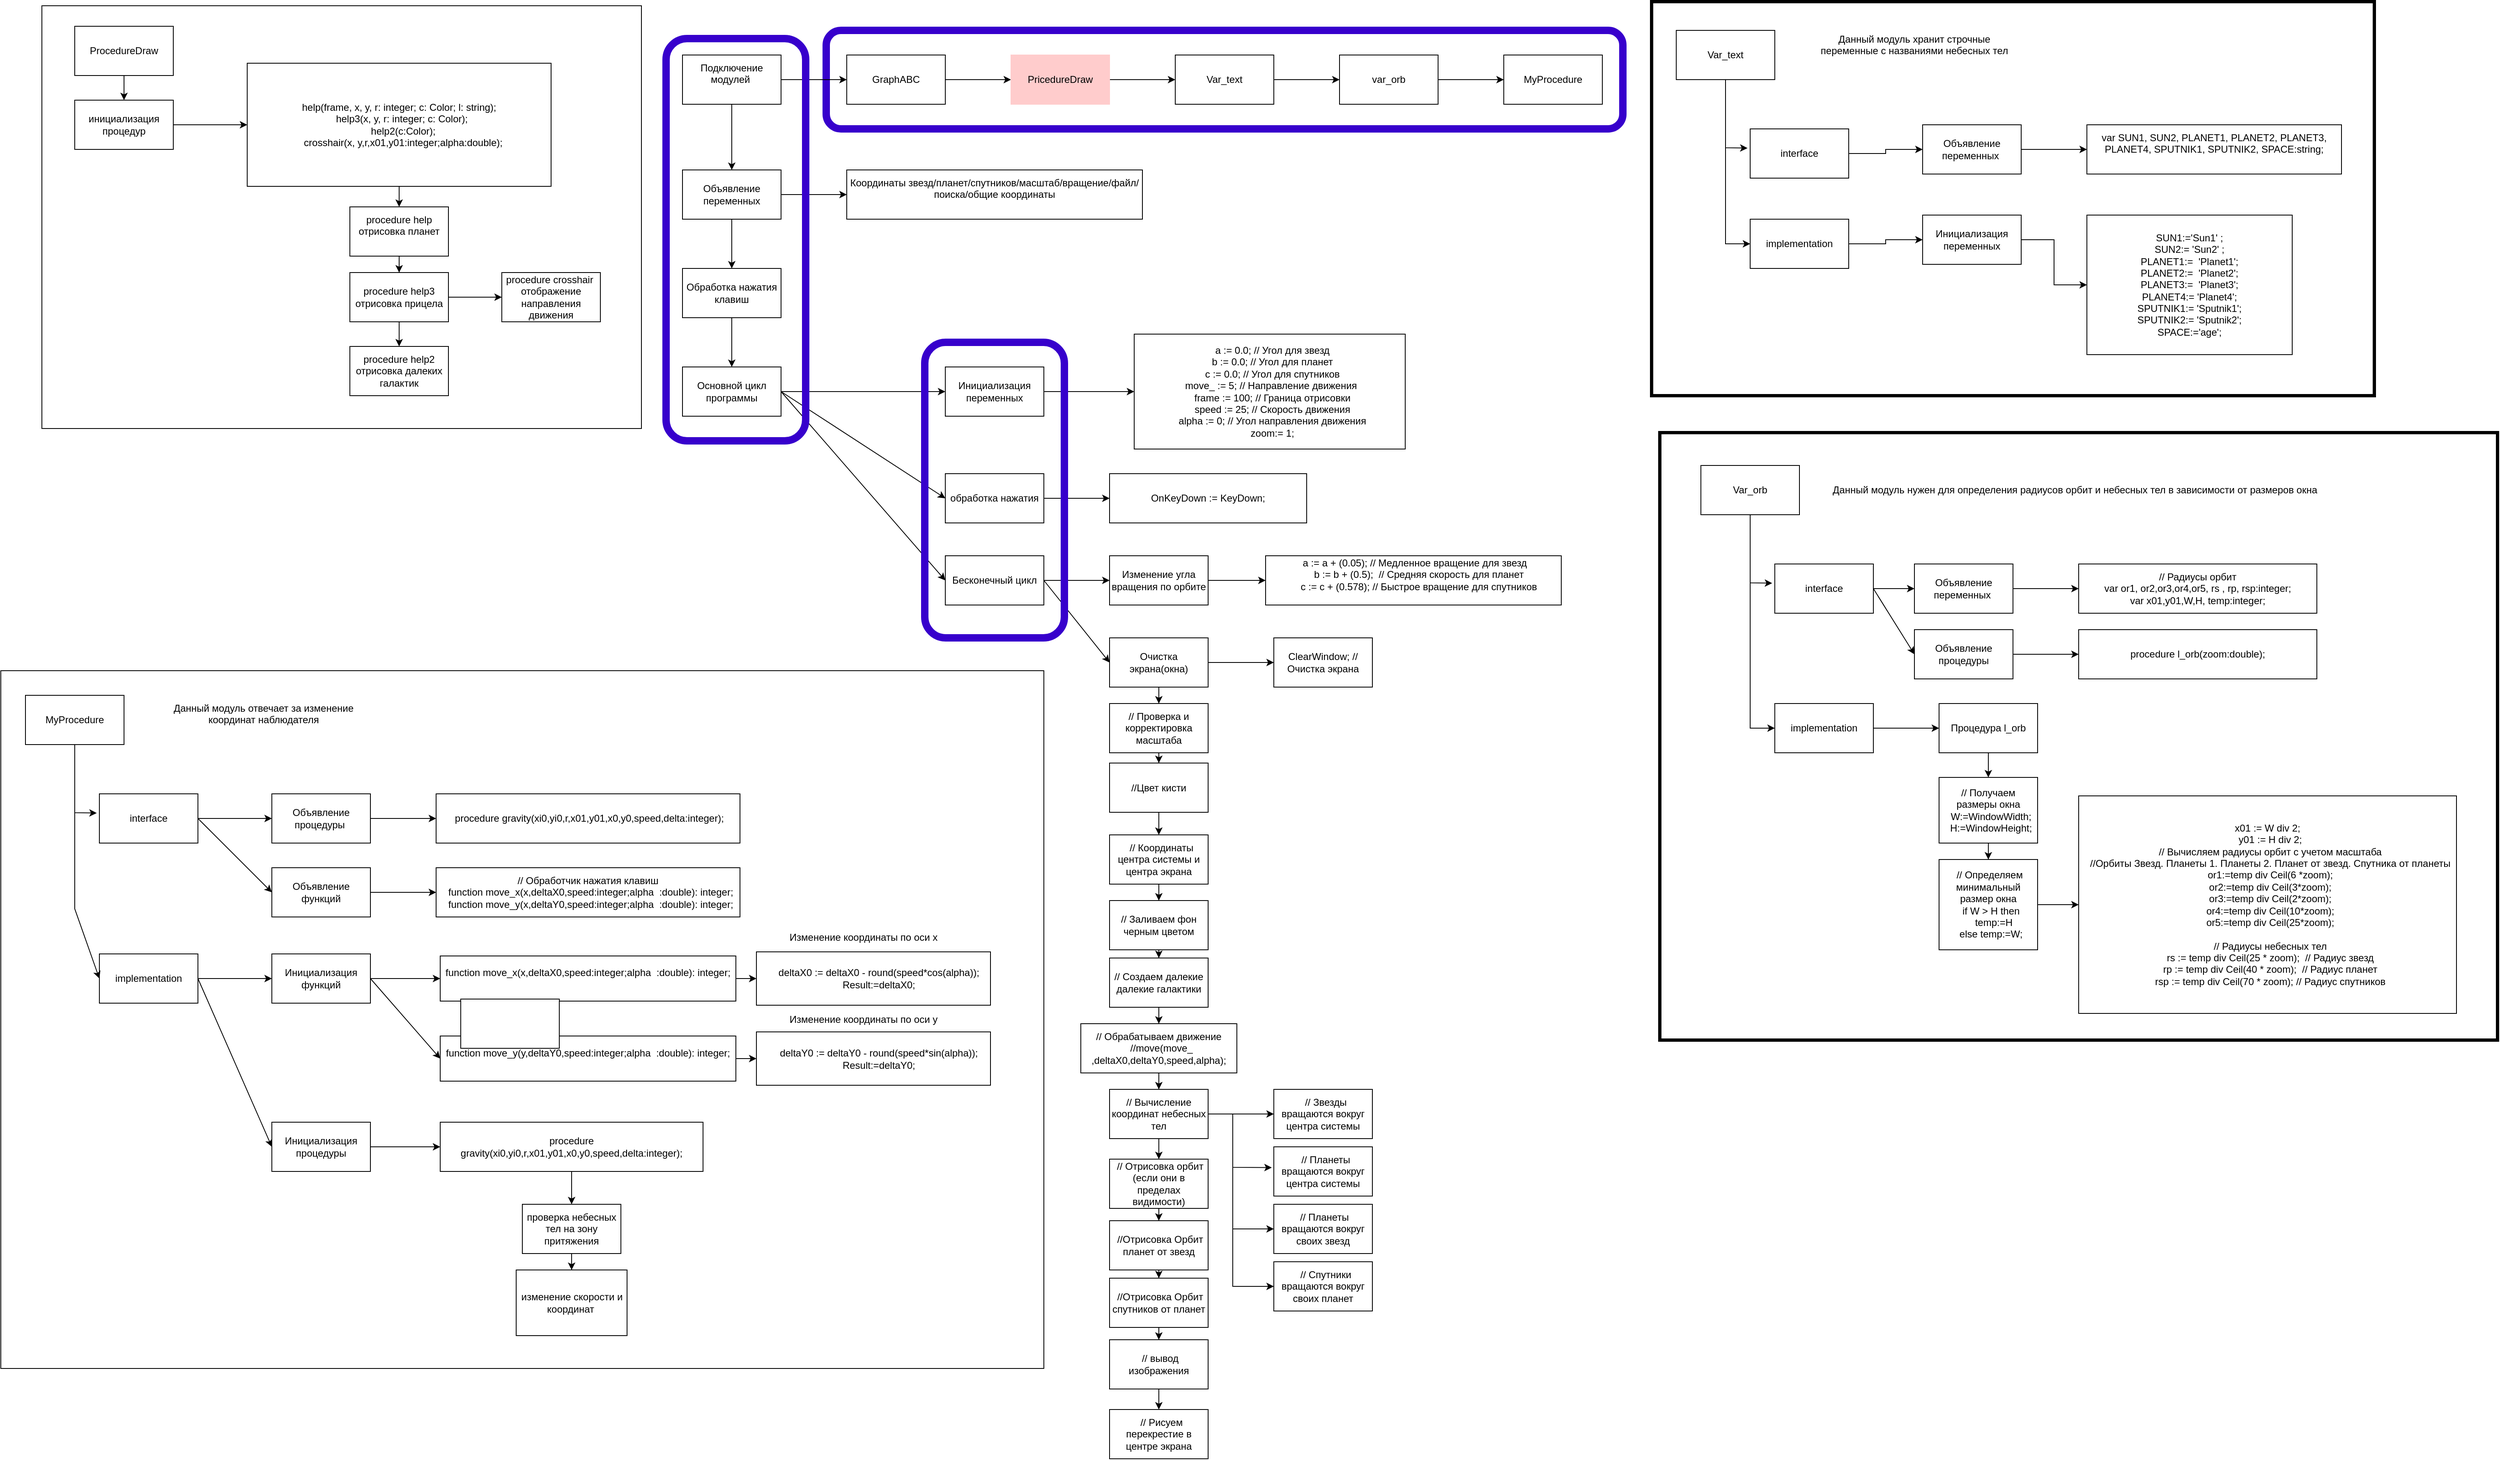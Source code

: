 <mxfile version="27.0.1">
  <diagram name="Страница — 1" id="oMc-xRS5b2fw-oqFDMPI">
    <mxGraphModel dx="2253" dy="785" grid="1" gridSize="10" guides="1" tooltips="1" connect="1" arrows="1" fold="1" page="1" pageScale="1" pageWidth="827" pageHeight="1169" math="0" shadow="0">
      <root>
        <mxCell id="0" />
        <mxCell id="1" parent="0" />
        <mxCell id="O7aeJyrbPWQZ_f8Rw9w9-131" value="" style="rounded=0;whiteSpace=wrap;html=1;strokeColor=light-dark(#000000,#EEFF01);" vertex="1" parent="1">
          <mxGeometry x="-690" y="120" width="730" height="515" as="geometry" />
        </mxCell>
        <mxCell id="O7aeJyrbPWQZ_f8Rw9w9-117" value="" style="rounded=0;whiteSpace=wrap;html=1;strokeColor=light-dark(#000000,#FF00FF);" vertex="1" parent="1">
          <mxGeometry x="-740" y="930" width="1270" height="850" as="geometry" />
        </mxCell>
        <mxCell id="O7aeJyrbPWQZ_f8Rw9w9-79" value="" style="rounded=0;whiteSpace=wrap;html=1;strokeColor=light-dark(#000000,#0000FF);strokeWidth=4;" vertex="1" parent="1">
          <mxGeometry x="1280" y="640" width="1020" height="740" as="geometry" />
        </mxCell>
        <mxCell id="O7aeJyrbPWQZ_f8Rw9w9-56" value="" style="rounded=0;whiteSpace=wrap;html=1;strokeColor=light-dark(#000000,#FF0101);strokeWidth=4;" vertex="1" parent="1">
          <mxGeometry x="1270" y="115" width="880" height="480" as="geometry" />
        </mxCell>
        <mxCell id="O7aeJyrbPWQZ_f8Rw9w9-21" value="" style="rounded=1;whiteSpace=wrap;html=1;fillColor=none;fontColor=#ffffff;strokeColor=light-dark(#3700CC,#037E1A);strokeWidth=9;" vertex="1" parent="1">
          <mxGeometry x="265" y="150" width="970" height="120" as="geometry" />
        </mxCell>
        <mxCell id="O7aeJyrbPWQZ_f8Rw9w9-3" value="" style="edgeStyle=orthogonalEdgeStyle;rounded=0;orthogonalLoop=1;jettySize=auto;html=1;" edge="1" parent="1" source="O7aeJyrbPWQZ_f8Rw9w9-1" target="O7aeJyrbPWQZ_f8Rw9w9-2">
          <mxGeometry relative="1" as="geometry" />
        </mxCell>
        <mxCell id="O7aeJyrbPWQZ_f8Rw9w9-13" value="" style="edgeStyle=orthogonalEdgeStyle;rounded=0;orthogonalLoop=1;jettySize=auto;html=1;" edge="1" parent="1" source="O7aeJyrbPWQZ_f8Rw9w9-1" target="O7aeJyrbPWQZ_f8Rw9w9-12">
          <mxGeometry relative="1" as="geometry" />
        </mxCell>
        <mxCell id="O7aeJyrbPWQZ_f8Rw9w9-1" value="Подключение модулей&amp;nbsp;&lt;div&gt;&lt;br&gt;&lt;/div&gt;" style="whiteSpace=wrap;html=1;" vertex="1" parent="1">
          <mxGeometry x="90" y="180" width="120" height="60" as="geometry" />
        </mxCell>
        <mxCell id="O7aeJyrbPWQZ_f8Rw9w9-5" value="" style="edgeStyle=orthogonalEdgeStyle;rounded=0;orthogonalLoop=1;jettySize=auto;html=1;" edge="1" parent="1" source="O7aeJyrbPWQZ_f8Rw9w9-2" target="O7aeJyrbPWQZ_f8Rw9w9-4">
          <mxGeometry relative="1" as="geometry" />
        </mxCell>
        <mxCell id="O7aeJyrbPWQZ_f8Rw9w9-2" value="&lt;div&gt;GraphABC&lt;/div&gt;" style="whiteSpace=wrap;html=1;" vertex="1" parent="1">
          <mxGeometry x="290" y="180" width="120" height="60" as="geometry" />
        </mxCell>
        <mxCell id="O7aeJyrbPWQZ_f8Rw9w9-7" value="" style="edgeStyle=orthogonalEdgeStyle;rounded=0;orthogonalLoop=1;jettySize=auto;html=1;" edge="1" parent="1" source="O7aeJyrbPWQZ_f8Rw9w9-4" target="O7aeJyrbPWQZ_f8Rw9w9-6">
          <mxGeometry relative="1" as="geometry" />
        </mxCell>
        <mxCell id="O7aeJyrbPWQZ_f8Rw9w9-4" value="PricedureDraw" style="whiteSpace=wrap;html=1;fillColor=light-dark(#FFCCCC,transparent);strokeColor=light-dark(#FFCCCC,#FFFF00);fillStyle=solid;" vertex="1" parent="1">
          <mxGeometry x="490" y="180" width="120" height="60" as="geometry" />
        </mxCell>
        <mxCell id="O7aeJyrbPWQZ_f8Rw9w9-9" value="" style="edgeStyle=orthogonalEdgeStyle;rounded=0;orthogonalLoop=1;jettySize=auto;html=1;" edge="1" parent="1" source="O7aeJyrbPWQZ_f8Rw9w9-6" target="O7aeJyrbPWQZ_f8Rw9w9-8">
          <mxGeometry relative="1" as="geometry" />
        </mxCell>
        <mxCell id="O7aeJyrbPWQZ_f8Rw9w9-6" value="Var_text" style="whiteSpace=wrap;html=1;strokeColor=light-dark(#000000,#FF0E0E);" vertex="1" parent="1">
          <mxGeometry x="690" y="180" width="120" height="60" as="geometry" />
        </mxCell>
        <mxCell id="O7aeJyrbPWQZ_f8Rw9w9-11" value="" style="edgeStyle=orthogonalEdgeStyle;rounded=0;orthogonalLoop=1;jettySize=auto;html=1;" edge="1" parent="1" source="O7aeJyrbPWQZ_f8Rw9w9-8" target="O7aeJyrbPWQZ_f8Rw9w9-10">
          <mxGeometry relative="1" as="geometry" />
        </mxCell>
        <mxCell id="O7aeJyrbPWQZ_f8Rw9w9-8" value="var_orb" style="whiteSpace=wrap;html=1;strokeColor=light-dark(#000000,#0000CC);" vertex="1" parent="1">
          <mxGeometry x="890" y="180" width="120" height="60" as="geometry" />
        </mxCell>
        <mxCell id="O7aeJyrbPWQZ_f8Rw9w9-10" value="MyProcedure" style="whiteSpace=wrap;html=1;strokeColor=light-dark(#000000,#FF00FF);" vertex="1" parent="1">
          <mxGeometry x="1090" y="180" width="120" height="60" as="geometry" />
        </mxCell>
        <mxCell id="O7aeJyrbPWQZ_f8Rw9w9-15" value="" style="edgeStyle=orthogonalEdgeStyle;rounded=0;orthogonalLoop=1;jettySize=auto;html=1;" edge="1" parent="1" source="O7aeJyrbPWQZ_f8Rw9w9-12" target="O7aeJyrbPWQZ_f8Rw9w9-14">
          <mxGeometry relative="1" as="geometry" />
        </mxCell>
        <mxCell id="O7aeJyrbPWQZ_f8Rw9w9-18" value="" style="edgeStyle=orthogonalEdgeStyle;rounded=0;orthogonalLoop=1;jettySize=auto;html=1;" edge="1" parent="1" source="O7aeJyrbPWQZ_f8Rw9w9-12" target="O7aeJyrbPWQZ_f8Rw9w9-17">
          <mxGeometry relative="1" as="geometry" />
        </mxCell>
        <mxCell id="O7aeJyrbPWQZ_f8Rw9w9-12" value="Объявление переменных" style="whiteSpace=wrap;html=1;" vertex="1" parent="1">
          <mxGeometry x="90" y="320" width="120" height="60" as="geometry" />
        </mxCell>
        <mxCell id="O7aeJyrbPWQZ_f8Rw9w9-14" value="Координаты звезд/планет/спутников/масштаб/вращение/файл/поиска/общие координаты&lt;div&gt;&lt;br&gt;&lt;/div&gt;" style="whiteSpace=wrap;html=1;" vertex="1" parent="1">
          <mxGeometry x="290" y="320" width="360" height="60" as="geometry" />
        </mxCell>
        <mxCell id="O7aeJyrbPWQZ_f8Rw9w9-20" value="" style="edgeStyle=orthogonalEdgeStyle;rounded=0;orthogonalLoop=1;jettySize=auto;html=1;" edge="1" parent="1" source="O7aeJyrbPWQZ_f8Rw9w9-17" target="O7aeJyrbPWQZ_f8Rw9w9-19">
          <mxGeometry relative="1" as="geometry" />
        </mxCell>
        <mxCell id="O7aeJyrbPWQZ_f8Rw9w9-17" value="Обработка нажатия клавиш" style="whiteSpace=wrap;html=1;" vertex="1" parent="1">
          <mxGeometry x="90" y="440" width="120" height="60" as="geometry" />
        </mxCell>
        <mxCell id="O7aeJyrbPWQZ_f8Rw9w9-23" value="" style="edgeStyle=orthogonalEdgeStyle;rounded=0;orthogonalLoop=1;jettySize=auto;html=1;" edge="1" parent="1" source="O7aeJyrbPWQZ_f8Rw9w9-19" target="O7aeJyrbPWQZ_f8Rw9w9-22">
          <mxGeometry relative="1" as="geometry" />
        </mxCell>
        <mxCell id="O7aeJyrbPWQZ_f8Rw9w9-19" value="Основной цикл программы" style="whiteSpace=wrap;html=1;" vertex="1" parent="1">
          <mxGeometry x="90" y="560" width="120" height="60" as="geometry" />
        </mxCell>
        <mxCell id="O7aeJyrbPWQZ_f8Rw9w9-25" value="" style="edgeStyle=orthogonalEdgeStyle;rounded=0;orthogonalLoop=1;jettySize=auto;html=1;" edge="1" parent="1" source="O7aeJyrbPWQZ_f8Rw9w9-22" target="O7aeJyrbPWQZ_f8Rw9w9-24">
          <mxGeometry relative="1" as="geometry" />
        </mxCell>
        <mxCell id="O7aeJyrbPWQZ_f8Rw9w9-22" value="Инициализация переменных" style="whiteSpace=wrap;html=1;" vertex="1" parent="1">
          <mxGeometry x="410" y="560" width="120" height="60" as="geometry" />
        </mxCell>
        <mxCell id="O7aeJyrbPWQZ_f8Rw9w9-24" value="&lt;div&gt;&amp;nbsp; a := 0.0; // Угол для звезд&lt;/div&gt;&lt;div&gt;&amp;nbsp; b := 0.0; // Угол для планет&lt;/div&gt;&lt;div&gt;&amp;nbsp; c := 0.0; // Угол для спутников&lt;/div&gt;&lt;div&gt;&amp;nbsp; move_ := 5; // Направление движения&amp;nbsp;&lt;/div&gt;&lt;div&gt;&amp;nbsp; frame := 100; // Граница отрисовки&lt;/div&gt;&lt;div&gt;&amp;nbsp; speed := 25; // Скорость движения&lt;/div&gt;&lt;div&gt;&amp;nbsp; alpha := 0; // Угол направления движения&lt;/div&gt;&lt;div&gt;&amp;nbsp; zoom:= 1;&lt;/div&gt;" style="whiteSpace=wrap;html=1;" vertex="1" parent="1">
          <mxGeometry x="640" y="520" width="330" height="140" as="geometry" />
        </mxCell>
        <mxCell id="O7aeJyrbPWQZ_f8Rw9w9-29" value="" style="edgeStyle=orthogonalEdgeStyle;rounded=0;orthogonalLoop=1;jettySize=auto;html=1;" edge="1" parent="1" source="O7aeJyrbPWQZ_f8Rw9w9-26" target="O7aeJyrbPWQZ_f8Rw9w9-28">
          <mxGeometry relative="1" as="geometry" />
        </mxCell>
        <mxCell id="O7aeJyrbPWQZ_f8Rw9w9-26" value="обработка нажатия" style="whiteSpace=wrap;html=1;" vertex="1" parent="1">
          <mxGeometry x="410" y="690" width="120" height="60" as="geometry" />
        </mxCell>
        <mxCell id="O7aeJyrbPWQZ_f8Rw9w9-27" value="" style="endArrow=classic;html=1;rounded=0;exitX=1;exitY=0.5;exitDx=0;exitDy=0;entryX=0;entryY=0.5;entryDx=0;entryDy=0;" edge="1" parent="1" source="O7aeJyrbPWQZ_f8Rw9w9-19" target="O7aeJyrbPWQZ_f8Rw9w9-26">
          <mxGeometry width="50" height="50" relative="1" as="geometry">
            <mxPoint x="750" y="640" as="sourcePoint" />
            <mxPoint x="800" y="590" as="targetPoint" />
          </mxGeometry>
        </mxCell>
        <mxCell id="O7aeJyrbPWQZ_f8Rw9w9-28" value="OnKeyDown := KeyDown;" style="whiteSpace=wrap;html=1;" vertex="1" parent="1">
          <mxGeometry x="610" y="690" width="240" height="60" as="geometry" />
        </mxCell>
        <mxCell id="O7aeJyrbPWQZ_f8Rw9w9-33" value="" style="edgeStyle=orthogonalEdgeStyle;rounded=0;orthogonalLoop=1;jettySize=auto;html=1;" edge="1" parent="1" source="O7aeJyrbPWQZ_f8Rw9w9-30" target="O7aeJyrbPWQZ_f8Rw9w9-32">
          <mxGeometry relative="1" as="geometry" />
        </mxCell>
        <mxCell id="O7aeJyrbPWQZ_f8Rw9w9-30" value="Бесконечный цикл" style="whiteSpace=wrap;html=1;" vertex="1" parent="1">
          <mxGeometry x="410" y="790" width="120" height="60" as="geometry" />
        </mxCell>
        <mxCell id="O7aeJyrbPWQZ_f8Rw9w9-31" value="" style="endArrow=classic;html=1;rounded=0;exitX=1;exitY=0.5;exitDx=0;exitDy=0;entryX=0;entryY=0.5;entryDx=0;entryDy=0;" edge="1" parent="1" source="O7aeJyrbPWQZ_f8Rw9w9-19" target="O7aeJyrbPWQZ_f8Rw9w9-30">
          <mxGeometry width="50" height="50" relative="1" as="geometry">
            <mxPoint x="680" y="640" as="sourcePoint" />
            <mxPoint x="730" y="590" as="targetPoint" />
          </mxGeometry>
        </mxCell>
        <mxCell id="O7aeJyrbPWQZ_f8Rw9w9-36" value="" style="edgeStyle=orthogonalEdgeStyle;rounded=0;orthogonalLoop=1;jettySize=auto;html=1;" edge="1" parent="1" source="O7aeJyrbPWQZ_f8Rw9w9-32" target="O7aeJyrbPWQZ_f8Rw9w9-35">
          <mxGeometry relative="1" as="geometry" />
        </mxCell>
        <mxCell id="O7aeJyrbPWQZ_f8Rw9w9-32" value="Изменение угла вращения по орбите" style="whiteSpace=wrap;html=1;" vertex="1" parent="1">
          <mxGeometry x="610" y="790" width="120" height="60" as="geometry" />
        </mxCell>
        <mxCell id="O7aeJyrbPWQZ_f8Rw9w9-35" value="&lt;div&gt;&amp;nbsp;a := a + (0.05); // Медленное вращение для звезд&lt;/div&gt;&lt;div&gt;&amp;nbsp; &amp;nbsp; b := b + (0.5);&amp;nbsp; // Средняя скорость для планет&lt;/div&gt;&lt;div&gt;&amp;nbsp; &amp;nbsp; c := c + (0.578); // Быстрое вращение для спутников&lt;/div&gt;&lt;div&gt;&lt;br&gt;&lt;/div&gt;" style="whiteSpace=wrap;html=1;" vertex="1" parent="1">
          <mxGeometry x="800" y="790" width="360" height="60" as="geometry" />
        </mxCell>
        <mxCell id="O7aeJyrbPWQZ_f8Rw9w9-37" value="" style="rounded=1;whiteSpace=wrap;html=1;fillColor=none;fontColor=#ffffff;strokeColor=light-dark(#3700CC,#037E1A);strokeWidth=9;" vertex="1" parent="1">
          <mxGeometry x="70" y="160" width="170" height="490" as="geometry" />
        </mxCell>
        <mxCell id="O7aeJyrbPWQZ_f8Rw9w9-42" value="" style="edgeStyle=orthogonalEdgeStyle;rounded=0;orthogonalLoop=1;jettySize=auto;html=1;" edge="1" parent="1" source="O7aeJyrbPWQZ_f8Rw9w9-38" target="O7aeJyrbPWQZ_f8Rw9w9-41">
          <mxGeometry relative="1" as="geometry" />
        </mxCell>
        <mxCell id="O7aeJyrbPWQZ_f8Rw9w9-153" value="" style="edgeStyle=orthogonalEdgeStyle;rounded=0;orthogonalLoop=1;jettySize=auto;html=1;" edge="1" parent="1" source="O7aeJyrbPWQZ_f8Rw9w9-38" target="O7aeJyrbPWQZ_f8Rw9w9-132">
          <mxGeometry relative="1" as="geometry" />
        </mxCell>
        <mxCell id="O7aeJyrbPWQZ_f8Rw9w9-38" value="Очистка экрана(окна)" style="whiteSpace=wrap;html=1;" vertex="1" parent="1">
          <mxGeometry x="610" y="890" width="120" height="60" as="geometry" />
        </mxCell>
        <mxCell id="O7aeJyrbPWQZ_f8Rw9w9-39" value="" style="endArrow=classic;html=1;rounded=0;exitX=1;exitY=0.5;exitDx=0;exitDy=0;entryX=0;entryY=0.5;entryDx=0;entryDy=0;" edge="1" parent="1" source="O7aeJyrbPWQZ_f8Rw9w9-30" target="O7aeJyrbPWQZ_f8Rw9w9-38">
          <mxGeometry width="50" height="50" relative="1" as="geometry">
            <mxPoint x="910" y="950" as="sourcePoint" />
            <mxPoint x="960" y="900" as="targetPoint" />
          </mxGeometry>
        </mxCell>
        <mxCell id="O7aeJyrbPWQZ_f8Rw9w9-40" value="" style="rounded=1;whiteSpace=wrap;html=1;fillColor=none;fontColor=#ffffff;strokeColor=light-dark(#3700CC,#037E1A);strokeWidth=9;" vertex="1" parent="1">
          <mxGeometry x="385" y="530" width="170" height="360" as="geometry" />
        </mxCell>
        <mxCell id="O7aeJyrbPWQZ_f8Rw9w9-41" value="ClearWindow; // Очистка экрана" style="whiteSpace=wrap;html=1;" vertex="1" parent="1">
          <mxGeometry x="810" y="890" width="120" height="60" as="geometry" />
        </mxCell>
        <mxCell id="O7aeJyrbPWQZ_f8Rw9w9-43" value="Var_text" style="whiteSpace=wrap;html=1;" vertex="1" parent="1">
          <mxGeometry x="1300" y="150" width="120" height="60" as="geometry" />
        </mxCell>
        <mxCell id="O7aeJyrbPWQZ_f8Rw9w9-49" value="" style="edgeStyle=orthogonalEdgeStyle;rounded=0;orthogonalLoop=1;jettySize=auto;html=1;" edge="1" parent="1" source="O7aeJyrbPWQZ_f8Rw9w9-44" target="O7aeJyrbPWQZ_f8Rw9w9-48">
          <mxGeometry relative="1" as="geometry" />
        </mxCell>
        <mxCell id="O7aeJyrbPWQZ_f8Rw9w9-44" value="interface" style="whiteSpace=wrap;html=1;" vertex="1" parent="1">
          <mxGeometry x="1390" y="270" width="120" height="60" as="geometry" />
        </mxCell>
        <mxCell id="O7aeJyrbPWQZ_f8Rw9w9-53" value="" style="edgeStyle=orthogonalEdgeStyle;rounded=0;orthogonalLoop=1;jettySize=auto;html=1;" edge="1" parent="1" source="O7aeJyrbPWQZ_f8Rw9w9-45" target="O7aeJyrbPWQZ_f8Rw9w9-52">
          <mxGeometry relative="1" as="geometry" />
        </mxCell>
        <mxCell id="O7aeJyrbPWQZ_f8Rw9w9-45" value="implementation" style="whiteSpace=wrap;html=1;" vertex="1" parent="1">
          <mxGeometry x="1390" y="380" width="120" height="60" as="geometry" />
        </mxCell>
        <mxCell id="O7aeJyrbPWQZ_f8Rw9w9-46" value="" style="endArrow=classic;html=1;rounded=0;exitX=0.5;exitY=1;exitDx=0;exitDy=0;entryX=-0.027;entryY=0.39;entryDx=0;entryDy=0;entryPerimeter=0;" edge="1" parent="1" source="O7aeJyrbPWQZ_f8Rw9w9-43" target="O7aeJyrbPWQZ_f8Rw9w9-44">
          <mxGeometry width="50" height="50" relative="1" as="geometry">
            <mxPoint x="1510" y="290" as="sourcePoint" />
            <mxPoint x="1560" y="240" as="targetPoint" />
            <Array as="points">
              <mxPoint x="1360" y="293" />
            </Array>
          </mxGeometry>
        </mxCell>
        <mxCell id="O7aeJyrbPWQZ_f8Rw9w9-47" value="" style="endArrow=classic;html=1;rounded=0;exitX=0.5;exitY=1;exitDx=0;exitDy=0;entryX=0;entryY=0.5;entryDx=0;entryDy=0;" edge="1" parent="1" source="O7aeJyrbPWQZ_f8Rw9w9-43" target="O7aeJyrbPWQZ_f8Rw9w9-45">
          <mxGeometry width="50" height="50" relative="1" as="geometry">
            <mxPoint x="1370" y="220" as="sourcePoint" />
            <mxPoint x="1397" y="303" as="targetPoint" />
            <Array as="points">
              <mxPoint x="1360" y="410" />
            </Array>
          </mxGeometry>
        </mxCell>
        <mxCell id="O7aeJyrbPWQZ_f8Rw9w9-51" value="" style="edgeStyle=orthogonalEdgeStyle;rounded=0;orthogonalLoop=1;jettySize=auto;html=1;" edge="1" parent="1" source="O7aeJyrbPWQZ_f8Rw9w9-48" target="O7aeJyrbPWQZ_f8Rw9w9-50">
          <mxGeometry relative="1" as="geometry" />
        </mxCell>
        <mxCell id="O7aeJyrbPWQZ_f8Rw9w9-48" value="Объявление переменных&amp;nbsp;" style="whiteSpace=wrap;html=1;" vertex="1" parent="1">
          <mxGeometry x="1600" y="265" width="120" height="60" as="geometry" />
        </mxCell>
        <mxCell id="O7aeJyrbPWQZ_f8Rw9w9-50" value="&lt;div&gt;var SUN1, SUN2, PLANET1, PLANET2, PLANET3, PLANET4, SPUTNIK1, SPUTNIK2, SPACE:string;&lt;/div&gt;&lt;div&gt;&lt;br&gt;&lt;/div&gt;" style="whiteSpace=wrap;html=1;" vertex="1" parent="1">
          <mxGeometry x="1800" y="265" width="310" height="60" as="geometry" />
        </mxCell>
        <mxCell id="O7aeJyrbPWQZ_f8Rw9w9-55" value="" style="edgeStyle=orthogonalEdgeStyle;rounded=0;orthogonalLoop=1;jettySize=auto;html=1;" edge="1" parent="1" source="O7aeJyrbPWQZ_f8Rw9w9-52" target="O7aeJyrbPWQZ_f8Rw9w9-54">
          <mxGeometry relative="1" as="geometry" />
        </mxCell>
        <mxCell id="O7aeJyrbPWQZ_f8Rw9w9-52" value="Инициализация переменных" style="whiteSpace=wrap;html=1;" vertex="1" parent="1">
          <mxGeometry x="1600" y="375" width="120" height="60" as="geometry" />
        </mxCell>
        <mxCell id="O7aeJyrbPWQZ_f8Rw9w9-54" value="&lt;div&gt;SUN1:=&#39;Sun1&#39; ;&lt;/div&gt;&lt;div&gt;SUN2:= &#39;Sun2&#39; ;&lt;/div&gt;&lt;div&gt;PLANET1:=&amp;nbsp; &#39;Planet1&#39;;&lt;/div&gt;&lt;div&gt;PLANET2:=&amp;nbsp; &#39;Planet2&#39;;&lt;/div&gt;&lt;div&gt;PLANET3:=&amp;nbsp; &#39;Planet3&#39;;&lt;/div&gt;&lt;div&gt;PLANET4:= &#39;Planet4&#39;;&lt;/div&gt;&lt;div&gt;SPUTNIK1:= &#39;Sputnik1&#39;;&lt;/div&gt;&lt;div&gt;SPUTNIK2:= &#39;Sputnik2&#39;;&lt;/div&gt;&lt;div&gt;SPACE:=&#39;age&#39;;&lt;/div&gt;" style="whiteSpace=wrap;html=1;" vertex="1" parent="1">
          <mxGeometry x="1800" y="375" width="250" height="170" as="geometry" />
        </mxCell>
        <mxCell id="O7aeJyrbPWQZ_f8Rw9w9-57" value="Данный модуль хранит строчные переменные с названиями небесных тел&lt;div&gt;&lt;br&gt;&lt;/div&gt;" style="text;html=1;align=center;verticalAlign=middle;whiteSpace=wrap;rounded=0;" vertex="1" parent="1">
          <mxGeometry x="1460" y="160" width="260" height="30" as="geometry" />
        </mxCell>
        <mxCell id="O7aeJyrbPWQZ_f8Rw9w9-58" value="Var_orb" style="whiteSpace=wrap;html=1;" vertex="1" parent="1">
          <mxGeometry x="1330" y="680" width="120" height="60" as="geometry" />
        </mxCell>
        <mxCell id="O7aeJyrbPWQZ_f8Rw9w9-64" value="" style="edgeStyle=orthogonalEdgeStyle;rounded=0;orthogonalLoop=1;jettySize=auto;html=1;" edge="1" parent="1" source="O7aeJyrbPWQZ_f8Rw9w9-59" target="O7aeJyrbPWQZ_f8Rw9w9-63">
          <mxGeometry relative="1" as="geometry" />
        </mxCell>
        <mxCell id="O7aeJyrbPWQZ_f8Rw9w9-59" value="interface" style="whiteSpace=wrap;html=1;" vertex="1" parent="1">
          <mxGeometry x="1420" y="800" width="120" height="60" as="geometry" />
        </mxCell>
        <mxCell id="O7aeJyrbPWQZ_f8Rw9w9-72" value="" style="edgeStyle=orthogonalEdgeStyle;rounded=0;orthogonalLoop=1;jettySize=auto;html=1;" edge="1" parent="1" source="O7aeJyrbPWQZ_f8Rw9w9-60" target="O7aeJyrbPWQZ_f8Rw9w9-71">
          <mxGeometry relative="1" as="geometry" />
        </mxCell>
        <mxCell id="O7aeJyrbPWQZ_f8Rw9w9-60" value="implementation" style="whiteSpace=wrap;html=1;" vertex="1" parent="1">
          <mxGeometry x="1420" y="970" width="120" height="60" as="geometry" />
        </mxCell>
        <mxCell id="O7aeJyrbPWQZ_f8Rw9w9-61" value="" style="endArrow=classic;html=1;rounded=0;exitX=0.5;exitY=1;exitDx=0;exitDy=0;entryX=-0.027;entryY=0.39;entryDx=0;entryDy=0;entryPerimeter=0;" edge="1" parent="1" source="O7aeJyrbPWQZ_f8Rw9w9-58" target="O7aeJyrbPWQZ_f8Rw9w9-59">
          <mxGeometry width="50" height="50" relative="1" as="geometry">
            <mxPoint x="1540" y="820" as="sourcePoint" />
            <mxPoint x="1590" y="770" as="targetPoint" />
            <Array as="points">
              <mxPoint x="1390" y="823" />
            </Array>
          </mxGeometry>
        </mxCell>
        <mxCell id="O7aeJyrbPWQZ_f8Rw9w9-62" value="" style="endArrow=classic;html=1;rounded=0;exitX=0.5;exitY=1;exitDx=0;exitDy=0;entryX=0;entryY=0.5;entryDx=0;entryDy=0;" edge="1" parent="1" source="O7aeJyrbPWQZ_f8Rw9w9-58" target="O7aeJyrbPWQZ_f8Rw9w9-60">
          <mxGeometry width="50" height="50" relative="1" as="geometry">
            <mxPoint x="1400" y="750" as="sourcePoint" />
            <mxPoint x="1427" y="833" as="targetPoint" />
            <Array as="points">
              <mxPoint x="1390" y="1000" />
            </Array>
          </mxGeometry>
        </mxCell>
        <mxCell id="O7aeJyrbPWQZ_f8Rw9w9-66" value="" style="edgeStyle=orthogonalEdgeStyle;rounded=0;orthogonalLoop=1;jettySize=auto;html=1;" edge="1" parent="1" source="O7aeJyrbPWQZ_f8Rw9w9-63" target="O7aeJyrbPWQZ_f8Rw9w9-65">
          <mxGeometry relative="1" as="geometry" />
        </mxCell>
        <mxCell id="O7aeJyrbPWQZ_f8Rw9w9-63" value="Объявление переменных&amp;nbsp;" style="whiteSpace=wrap;html=1;" vertex="1" parent="1">
          <mxGeometry x="1590" y="800" width="120" height="60" as="geometry" />
        </mxCell>
        <mxCell id="O7aeJyrbPWQZ_f8Rw9w9-65" value="// Радиусы орбит&#xa;var or1, or2,or3,or4,or5, rs , rp, rsp:integer;&#xa;var x01,y01,W,H, temp:integer;" style="whiteSpace=wrap;html=1;" vertex="1" parent="1">
          <mxGeometry x="1790" y="800" width="290" height="60" as="geometry" />
        </mxCell>
        <mxCell id="O7aeJyrbPWQZ_f8Rw9w9-69" value="" style="edgeStyle=orthogonalEdgeStyle;rounded=0;orthogonalLoop=1;jettySize=auto;html=1;" edge="1" parent="1" source="O7aeJyrbPWQZ_f8Rw9w9-67" target="O7aeJyrbPWQZ_f8Rw9w9-68">
          <mxGeometry relative="1" as="geometry" />
        </mxCell>
        <mxCell id="O7aeJyrbPWQZ_f8Rw9w9-67" value="Объявление процедуры" style="whiteSpace=wrap;html=1;" vertex="1" parent="1">
          <mxGeometry x="1590" y="880" width="120" height="60" as="geometry" />
        </mxCell>
        <mxCell id="O7aeJyrbPWQZ_f8Rw9w9-68" value="procedure l_orb(zoom:double);" style="whiteSpace=wrap;html=1;" vertex="1" parent="1">
          <mxGeometry x="1790" y="880" width="290" height="60" as="geometry" />
        </mxCell>
        <mxCell id="O7aeJyrbPWQZ_f8Rw9w9-70" value="" style="endArrow=classic;html=1;rounded=0;exitX=1;exitY=0.5;exitDx=0;exitDy=0;entryX=0;entryY=0.5;entryDx=0;entryDy=0;" edge="1" parent="1" source="O7aeJyrbPWQZ_f8Rw9w9-59" target="O7aeJyrbPWQZ_f8Rw9w9-67">
          <mxGeometry width="50" height="50" relative="1" as="geometry">
            <mxPoint x="1850" y="810" as="sourcePoint" />
            <mxPoint x="1900" y="760" as="targetPoint" />
          </mxGeometry>
        </mxCell>
        <mxCell id="O7aeJyrbPWQZ_f8Rw9w9-74" value="" style="edgeStyle=orthogonalEdgeStyle;rounded=0;orthogonalLoop=1;jettySize=auto;html=1;" edge="1" parent="1" source="O7aeJyrbPWQZ_f8Rw9w9-71" target="O7aeJyrbPWQZ_f8Rw9w9-73">
          <mxGeometry relative="1" as="geometry" />
        </mxCell>
        <mxCell id="O7aeJyrbPWQZ_f8Rw9w9-71" value="Процедура l_orb" style="whiteSpace=wrap;html=1;" vertex="1" parent="1">
          <mxGeometry x="1620" y="970" width="120" height="60" as="geometry" />
        </mxCell>
        <mxCell id="O7aeJyrbPWQZ_f8Rw9w9-76" value="" style="edgeStyle=orthogonalEdgeStyle;rounded=0;orthogonalLoop=1;jettySize=auto;html=1;" edge="1" parent="1" source="O7aeJyrbPWQZ_f8Rw9w9-73" target="O7aeJyrbPWQZ_f8Rw9w9-75">
          <mxGeometry relative="1" as="geometry" />
        </mxCell>
        <mxCell id="O7aeJyrbPWQZ_f8Rw9w9-73" value="&lt;div&gt;// Получаем размеры окна&lt;/div&gt;&lt;div&gt;&amp;nbsp; W:=WindowWidth;&lt;/div&gt;&lt;div&gt;&amp;nbsp; H:=WindowHeight;&lt;/div&gt;" style="whiteSpace=wrap;html=1;" vertex="1" parent="1">
          <mxGeometry x="1620" y="1060" width="120" height="80" as="geometry" />
        </mxCell>
        <mxCell id="O7aeJyrbPWQZ_f8Rw9w9-78" value="" style="edgeStyle=orthogonalEdgeStyle;rounded=0;orthogonalLoop=1;jettySize=auto;html=1;" edge="1" parent="1" source="O7aeJyrbPWQZ_f8Rw9w9-75" target="O7aeJyrbPWQZ_f8Rw9w9-77">
          <mxGeometry relative="1" as="geometry" />
        </mxCell>
        <mxCell id="O7aeJyrbPWQZ_f8Rw9w9-75" value="&lt;div&gt;&amp;nbsp;// Определяем минимальный размер окна&lt;/div&gt;&lt;div&gt;&amp;nbsp; if W &amp;gt; H then&lt;/div&gt;&lt;div&gt;&amp;nbsp; &amp;nbsp; temp:=H&lt;/div&gt;&lt;div&gt;&amp;nbsp; else temp:=W;&lt;/div&gt;" style="whiteSpace=wrap;html=1;" vertex="1" parent="1">
          <mxGeometry x="1620" y="1160" width="120" height="110" as="geometry" />
        </mxCell>
        <mxCell id="O7aeJyrbPWQZ_f8Rw9w9-77" value="&lt;div&gt;&amp;nbsp;x01 := W div 2;&amp;nbsp;&lt;/div&gt;&lt;div&gt;&amp;nbsp; y01 := H div 2;&lt;/div&gt;&lt;div&gt;&amp;nbsp; // Вычисляем радиусы орбит с учетом масштаба&lt;/div&gt;&lt;div&gt;&amp;nbsp; //Орбиты Звезд. Планеты 1. Планеты 2. Планет от звезд. Спутника от планеты&lt;/div&gt;&lt;div&gt;&amp;nbsp; or1:=temp div Ceil(6 *zoom);&lt;/div&gt;&lt;div&gt;&amp;nbsp; or2:=temp div Ceil(3*zoom);&lt;/div&gt;&lt;div&gt;&amp;nbsp; or3:=temp div Ceil(2*zoom);&lt;/div&gt;&lt;div&gt;&amp;nbsp; or4:=temp div Ceil(10*zoom);&lt;/div&gt;&lt;div&gt;&amp;nbsp; or5:=temp div Ceil(25*zoom);&lt;/div&gt;&lt;div&gt;&amp;nbsp;&amp;nbsp;&lt;/div&gt;&lt;div&gt;&amp;nbsp; // Радиусы небесных тел&lt;/div&gt;&lt;div&gt;&amp;nbsp; rs := temp div Ceil(25 * zoom);&amp;nbsp; // Радиус звезд&lt;/div&gt;&lt;div&gt;&amp;nbsp; rp := temp div Ceil(40 * zoom);&amp;nbsp; // Радиус планет&lt;/div&gt;&lt;div&gt;&amp;nbsp; rsp := temp div Ceil(70 * zoom); // Радиус спутников&lt;/div&gt;" style="whiteSpace=wrap;html=1;" vertex="1" parent="1">
          <mxGeometry x="1790" y="1082.5" width="460" height="265" as="geometry" />
        </mxCell>
        <mxCell id="O7aeJyrbPWQZ_f8Rw9w9-80" value="Данный модуль нужен для определения радиусов орбит и небесных тел в зависимости от размеров окна" style="text;html=1;align=center;verticalAlign=middle;resizable=0;points=[];autosize=1;strokeColor=none;fillColor=none;" vertex="1" parent="1">
          <mxGeometry x="1480" y="695" width="610" height="30" as="geometry" />
        </mxCell>
        <mxCell id="O7aeJyrbPWQZ_f8Rw9w9-81" value="MyProcedure" style="whiteSpace=wrap;html=1;" vertex="1" parent="1">
          <mxGeometry x="-710" y="960" width="120" height="60" as="geometry" />
        </mxCell>
        <mxCell id="O7aeJyrbPWQZ_f8Rw9w9-82" value="" style="edgeStyle=orthogonalEdgeStyle;rounded=0;orthogonalLoop=1;jettySize=auto;html=1;" edge="1" parent="1" source="O7aeJyrbPWQZ_f8Rw9w9-83" target="O7aeJyrbPWQZ_f8Rw9w9-88">
          <mxGeometry relative="1" as="geometry" />
        </mxCell>
        <mxCell id="O7aeJyrbPWQZ_f8Rw9w9-83" value="interface" style="whiteSpace=wrap;html=1;" vertex="1" parent="1">
          <mxGeometry x="-620" y="1080" width="120" height="60" as="geometry" />
        </mxCell>
        <mxCell id="O7aeJyrbPWQZ_f8Rw9w9-84" value="" style="edgeStyle=orthogonalEdgeStyle;rounded=0;orthogonalLoop=1;jettySize=auto;html=1;" edge="1" parent="1" source="O7aeJyrbPWQZ_f8Rw9w9-85" target="O7aeJyrbPWQZ_f8Rw9w9-89">
          <mxGeometry relative="1" as="geometry" />
        </mxCell>
        <mxCell id="O7aeJyrbPWQZ_f8Rw9w9-85" value="implementation" style="whiteSpace=wrap;html=1;" vertex="1" parent="1">
          <mxGeometry x="-620" y="1275" width="120" height="60" as="geometry" />
        </mxCell>
        <mxCell id="O7aeJyrbPWQZ_f8Rw9w9-86" value="" style="endArrow=classic;html=1;rounded=0;exitX=0.5;exitY=1;exitDx=0;exitDy=0;entryX=-0.027;entryY=0.39;entryDx=0;entryDy=0;entryPerimeter=0;" edge="1" parent="1" source="O7aeJyrbPWQZ_f8Rw9w9-81" target="O7aeJyrbPWQZ_f8Rw9w9-83">
          <mxGeometry width="50" height="50" relative="1" as="geometry">
            <mxPoint x="-500" y="1100" as="sourcePoint" />
            <mxPoint x="-450" y="1050" as="targetPoint" />
            <Array as="points">
              <mxPoint x="-650" y="1103" />
            </Array>
          </mxGeometry>
        </mxCell>
        <mxCell id="O7aeJyrbPWQZ_f8Rw9w9-87" value="" style="endArrow=classic;html=1;rounded=0;exitX=0.5;exitY=1;exitDx=0;exitDy=0;entryX=0;entryY=0.5;entryDx=0;entryDy=0;" edge="1" parent="1" source="O7aeJyrbPWQZ_f8Rw9w9-81" target="O7aeJyrbPWQZ_f8Rw9w9-85">
          <mxGeometry width="50" height="50" relative="1" as="geometry">
            <mxPoint x="-640" y="1030" as="sourcePoint" />
            <mxPoint x="-613" y="1113" as="targetPoint" />
            <Array as="points">
              <mxPoint x="-650" y="1220" />
            </Array>
          </mxGeometry>
        </mxCell>
        <mxCell id="O7aeJyrbPWQZ_f8Rw9w9-94" value="" style="edgeStyle=orthogonalEdgeStyle;rounded=0;orthogonalLoop=1;jettySize=auto;html=1;" edge="1" parent="1" source="O7aeJyrbPWQZ_f8Rw9w9-88" target="O7aeJyrbPWQZ_f8Rw9w9-93">
          <mxGeometry relative="1" as="geometry" />
        </mxCell>
        <mxCell id="O7aeJyrbPWQZ_f8Rw9w9-88" value="Объявление процедуры&amp;nbsp;" style="whiteSpace=wrap;html=1;" vertex="1" parent="1">
          <mxGeometry x="-410" y="1080" width="120" height="60" as="geometry" />
        </mxCell>
        <mxCell id="O7aeJyrbPWQZ_f8Rw9w9-99" value="" style="edgeStyle=orthogonalEdgeStyle;rounded=0;orthogonalLoop=1;jettySize=auto;html=1;" edge="1" parent="1" source="O7aeJyrbPWQZ_f8Rw9w9-89" target="O7aeJyrbPWQZ_f8Rw9w9-98">
          <mxGeometry relative="1" as="geometry" />
        </mxCell>
        <mxCell id="O7aeJyrbPWQZ_f8Rw9w9-89" value="Инициализация функций" style="whiteSpace=wrap;html=1;" vertex="1" parent="1">
          <mxGeometry x="-410" y="1275" width="120" height="60" as="geometry" />
        </mxCell>
        <mxCell id="O7aeJyrbPWQZ_f8Rw9w9-90" value="Данный модуль отвечает за изменение координат наблюдателя&lt;div&gt;&lt;br&gt;&lt;/div&gt;" style="text;html=1;align=center;verticalAlign=middle;whiteSpace=wrap;rounded=0;" vertex="1" parent="1">
          <mxGeometry x="-550" y="975" width="260" height="30" as="geometry" />
        </mxCell>
        <mxCell id="O7aeJyrbPWQZ_f8Rw9w9-96" value="" style="edgeStyle=orthogonalEdgeStyle;rounded=0;orthogonalLoop=1;jettySize=auto;html=1;" edge="1" parent="1" source="O7aeJyrbPWQZ_f8Rw9w9-91" target="O7aeJyrbPWQZ_f8Rw9w9-95">
          <mxGeometry relative="1" as="geometry" />
        </mxCell>
        <mxCell id="O7aeJyrbPWQZ_f8Rw9w9-91" value="Объявление функций" style="whiteSpace=wrap;html=1;" vertex="1" parent="1">
          <mxGeometry x="-410" y="1170" width="120" height="60" as="geometry" />
        </mxCell>
        <mxCell id="O7aeJyrbPWQZ_f8Rw9w9-92" value="" style="endArrow=classic;html=1;rounded=0;exitX=1;exitY=0.5;exitDx=0;exitDy=0;entryX=0;entryY=0.5;entryDx=0;entryDy=0;" edge="1" parent="1" source="O7aeJyrbPWQZ_f8Rw9w9-83" target="O7aeJyrbPWQZ_f8Rw9w9-91">
          <mxGeometry width="50" height="50" relative="1" as="geometry">
            <mxPoint x="-570" y="1330" as="sourcePoint" />
            <mxPoint x="-520" y="1280" as="targetPoint" />
            <Array as="points" />
          </mxGeometry>
        </mxCell>
        <mxCell id="O7aeJyrbPWQZ_f8Rw9w9-93" value="&amp;nbsp;procedure gravity(xi0,yi0,r,x01,y01,x0,y0,speed,delta:integer);" style="whiteSpace=wrap;html=1;" vertex="1" parent="1">
          <mxGeometry x="-210" y="1080" width="370" height="60" as="geometry" />
        </mxCell>
        <mxCell id="O7aeJyrbPWQZ_f8Rw9w9-95" value="// Обработчик нажатия клавиш&#xa;  function move_x(x,deltaX0,speed:integer;alpha  :double): integer;&#xa;  function move_y(x,deltaY0,speed:integer;alpha  :double): integer;" style="whiteSpace=wrap;html=1;" vertex="1" parent="1">
          <mxGeometry x="-210" y="1170" width="370" height="60" as="geometry" />
        </mxCell>
        <mxCell id="O7aeJyrbPWQZ_f8Rw9w9-101" value="" style="edgeStyle=orthogonalEdgeStyle;rounded=0;orthogonalLoop=1;jettySize=auto;html=1;" edge="1" parent="1" source="O7aeJyrbPWQZ_f8Rw9w9-98" target="O7aeJyrbPWQZ_f8Rw9w9-100">
          <mxGeometry relative="1" as="geometry" />
        </mxCell>
        <mxCell id="O7aeJyrbPWQZ_f8Rw9w9-98" value="function move_x(x,deltaX0,speed:integer;alpha&amp;nbsp; :double): integer;&lt;div&gt;&lt;br/&gt;&lt;/div&gt;" style="whiteSpace=wrap;html=1;" vertex="1" parent="1">
          <mxGeometry x="-205" y="1277.5" width="360" height="55" as="geometry" />
        </mxCell>
        <mxCell id="O7aeJyrbPWQZ_f8Rw9w9-100" value="&amp;nbsp; &amp;nbsp; deltaX0 := deltaX0 - round(speed*cos(alpha));&lt;br&gt;&amp;nbsp; &amp;nbsp; Result:=deltaX0;" style="whiteSpace=wrap;html=1;" vertex="1" parent="1">
          <mxGeometry x="180" y="1272.5" width="285" height="65" as="geometry" />
        </mxCell>
        <mxCell id="O7aeJyrbPWQZ_f8Rw9w9-102" value="Изменение координаты по оси х" style="text;html=1;align=center;verticalAlign=middle;resizable=0;points=[];autosize=1;strokeColor=none;fillColor=none;" vertex="1" parent="1">
          <mxGeometry x="210" y="1240" width="200" height="30" as="geometry" />
        </mxCell>
        <mxCell id="O7aeJyrbPWQZ_f8Rw9w9-103" value="" style="edgeStyle=orthogonalEdgeStyle;rounded=0;orthogonalLoop=1;jettySize=auto;html=1;" edge="1" parent="1" source="O7aeJyrbPWQZ_f8Rw9w9-104" target="O7aeJyrbPWQZ_f8Rw9w9-105">
          <mxGeometry relative="1" as="geometry" />
        </mxCell>
        <mxCell id="O7aeJyrbPWQZ_f8Rw9w9-104" value="function move_y(y,deltaY0,speed:integer;alpha&amp;nbsp; :double): integer;&lt;div&gt;&lt;br&gt;&lt;/div&gt;" style="whiteSpace=wrap;html=1;" vertex="1" parent="1">
          <mxGeometry x="-205" y="1375" width="360" height="55" as="geometry" />
        </mxCell>
        <mxCell id="O7aeJyrbPWQZ_f8Rw9w9-105" value="&amp;nbsp; &amp;nbsp; deltaY0 := deltaY0 - round(speed*sin(alpha));&lt;br&gt;&amp;nbsp; &amp;nbsp; Result:=deltaY0;" style="whiteSpace=wrap;html=1;" vertex="1" parent="1">
          <mxGeometry x="180" y="1370" width="285" height="65" as="geometry" />
        </mxCell>
        <mxCell id="O7aeJyrbPWQZ_f8Rw9w9-106" value="Изменение координаты по оси y" style="text;html=1;align=center;verticalAlign=middle;resizable=0;points=[];autosize=1;strokeColor=none;fillColor=none;" vertex="1" parent="1">
          <mxGeometry x="210" y="1340" width="200" height="30" as="geometry" />
        </mxCell>
        <mxCell id="O7aeJyrbPWQZ_f8Rw9w9-107" value="" style="endArrow=classic;html=1;rounded=0;exitX=1;exitY=0.5;exitDx=0;exitDy=0;entryX=0;entryY=0.5;entryDx=0;entryDy=0;" edge="1" parent="1" source="O7aeJyrbPWQZ_f8Rw9w9-89" target="O7aeJyrbPWQZ_f8Rw9w9-104">
          <mxGeometry width="50" height="50" relative="1" as="geometry">
            <mxPoint x="40" y="1370" as="sourcePoint" />
            <mxPoint x="90" y="1320" as="targetPoint" />
          </mxGeometry>
        </mxCell>
        <mxCell id="O7aeJyrbPWQZ_f8Rw9w9-111" value="" style="edgeStyle=orthogonalEdgeStyle;rounded=0;orthogonalLoop=1;jettySize=auto;html=1;" edge="1" parent="1" source="O7aeJyrbPWQZ_f8Rw9w9-108" target="O7aeJyrbPWQZ_f8Rw9w9-110">
          <mxGeometry relative="1" as="geometry" />
        </mxCell>
        <mxCell id="O7aeJyrbPWQZ_f8Rw9w9-108" value="Инициализация процедуры" style="whiteSpace=wrap;html=1;" vertex="1" parent="1">
          <mxGeometry x="-410" y="1480" width="120" height="60" as="geometry" />
        </mxCell>
        <mxCell id="O7aeJyrbPWQZ_f8Rw9w9-109" value="" style="endArrow=classic;html=1;rounded=0;exitX=1;exitY=0.5;exitDx=0;exitDy=0;entryX=0;entryY=0.5;entryDx=0;entryDy=0;" edge="1" parent="1" source="O7aeJyrbPWQZ_f8Rw9w9-85" target="O7aeJyrbPWQZ_f8Rw9w9-108">
          <mxGeometry width="50" height="50" relative="1" as="geometry">
            <mxPoint x="-50" y="1500" as="sourcePoint" />
            <mxPoint y="1450" as="targetPoint" />
          </mxGeometry>
        </mxCell>
        <mxCell id="O7aeJyrbPWQZ_f8Rw9w9-113" value="" style="edgeStyle=orthogonalEdgeStyle;rounded=0;orthogonalLoop=1;jettySize=auto;html=1;" edge="1" parent="1" source="O7aeJyrbPWQZ_f8Rw9w9-110" target="O7aeJyrbPWQZ_f8Rw9w9-112">
          <mxGeometry relative="1" as="geometry" />
        </mxCell>
        <mxCell id="O7aeJyrbPWQZ_f8Rw9w9-110" value="procedure gravity(xi0,yi0,r,x01,y01,x0,y0,speed,delta:integer);" style="whiteSpace=wrap;html=1;" vertex="1" parent="1">
          <mxGeometry x="-205" y="1480" width="320" height="60" as="geometry" />
        </mxCell>
        <mxCell id="O7aeJyrbPWQZ_f8Rw9w9-115" value="" style="edgeStyle=orthogonalEdgeStyle;rounded=0;orthogonalLoop=1;jettySize=auto;html=1;" edge="1" parent="1" source="O7aeJyrbPWQZ_f8Rw9w9-112" target="O7aeJyrbPWQZ_f8Rw9w9-114">
          <mxGeometry relative="1" as="geometry" />
        </mxCell>
        <mxCell id="O7aeJyrbPWQZ_f8Rw9w9-112" value="проверка небесных тел на зону притяжения" style="whiteSpace=wrap;html=1;" vertex="1" parent="1">
          <mxGeometry x="-105" y="1580" width="120" height="60" as="geometry" />
        </mxCell>
        <mxCell id="O7aeJyrbPWQZ_f8Rw9w9-114" value="изменение скорости и координат&amp;nbsp;" style="whiteSpace=wrap;html=1;" vertex="1" parent="1">
          <mxGeometry x="-112.5" y="1660" width="135" height="80" as="geometry" />
        </mxCell>
        <mxCell id="O7aeJyrbPWQZ_f8Rw9w9-116" value="" style="rounded=0;whiteSpace=wrap;html=1;" vertex="1" parent="1">
          <mxGeometry x="-180" y="1330" width="120" height="60" as="geometry" />
        </mxCell>
        <mxCell id="O7aeJyrbPWQZ_f8Rw9w9-120" value="" style="edgeStyle=orthogonalEdgeStyle;rounded=0;orthogonalLoop=1;jettySize=auto;html=1;" edge="1" parent="1" source="O7aeJyrbPWQZ_f8Rw9w9-118" target="O7aeJyrbPWQZ_f8Rw9w9-119">
          <mxGeometry relative="1" as="geometry" />
        </mxCell>
        <mxCell id="O7aeJyrbPWQZ_f8Rw9w9-118" value="ProcedureDraw" style="whiteSpace=wrap;html=1;" vertex="1" parent="1">
          <mxGeometry x="-650" y="145" width="120" height="60" as="geometry" />
        </mxCell>
        <mxCell id="O7aeJyrbPWQZ_f8Rw9w9-122" value="" style="edgeStyle=orthogonalEdgeStyle;rounded=0;orthogonalLoop=1;jettySize=auto;html=1;" edge="1" parent="1" source="O7aeJyrbPWQZ_f8Rw9w9-119" target="O7aeJyrbPWQZ_f8Rw9w9-121">
          <mxGeometry relative="1" as="geometry" />
        </mxCell>
        <mxCell id="O7aeJyrbPWQZ_f8Rw9w9-119" value="инициализация процедур" style="whiteSpace=wrap;html=1;" vertex="1" parent="1">
          <mxGeometry x="-650" y="235" width="120" height="60" as="geometry" />
        </mxCell>
        <mxCell id="O7aeJyrbPWQZ_f8Rw9w9-124" value="" style="edgeStyle=orthogonalEdgeStyle;rounded=0;orthogonalLoop=1;jettySize=auto;html=1;" edge="1" parent="1" source="O7aeJyrbPWQZ_f8Rw9w9-121" target="O7aeJyrbPWQZ_f8Rw9w9-123">
          <mxGeometry relative="1" as="geometry" />
        </mxCell>
        <mxCell id="O7aeJyrbPWQZ_f8Rw9w9-121" value="&lt;div&gt;&lt;span style=&quot;background-color: transparent; color: light-dark(rgb(0, 0, 0), rgb(255, 255, 255));&quot;&gt;help(frame, x, y, r: integer; c: Color; l: string);&lt;/span&gt;&lt;/div&gt;&lt;div&gt;&amp;nbsp; help3(x, y, r: integer; c: Color);&lt;/div&gt;&lt;div&gt;&amp;nbsp;&amp;nbsp;&lt;span style=&quot;background-color: transparent; color: light-dark(rgb(0, 0, 0), rgb(255, 255, 255));&quot;&gt;&amp;nbsp;help2(c:Color);&lt;/span&gt;&lt;/div&gt;&lt;div&gt;&amp;nbsp; &amp;nbsp;crosshair(x, y,r,x01,y01:integer;alpha:double);&lt;/div&gt;" style="whiteSpace=wrap;html=1;" vertex="1" parent="1">
          <mxGeometry x="-440" y="190" width="370" height="150" as="geometry" />
        </mxCell>
        <mxCell id="O7aeJyrbPWQZ_f8Rw9w9-126" value="" style="edgeStyle=orthogonalEdgeStyle;rounded=0;orthogonalLoop=1;jettySize=auto;html=1;" edge="1" parent="1" source="O7aeJyrbPWQZ_f8Rw9w9-123" target="O7aeJyrbPWQZ_f8Rw9w9-125">
          <mxGeometry relative="1" as="geometry" />
        </mxCell>
        <mxCell id="O7aeJyrbPWQZ_f8Rw9w9-123" value="procedure help отрисовка планет&lt;div&gt;&lt;br&gt;&lt;/div&gt;" style="whiteSpace=wrap;html=1;" vertex="1" parent="1">
          <mxGeometry x="-315" y="365" width="120" height="60" as="geometry" />
        </mxCell>
        <mxCell id="O7aeJyrbPWQZ_f8Rw9w9-128" value="" style="edgeStyle=orthogonalEdgeStyle;rounded=0;orthogonalLoop=1;jettySize=auto;html=1;" edge="1" parent="1" source="O7aeJyrbPWQZ_f8Rw9w9-125" target="O7aeJyrbPWQZ_f8Rw9w9-127">
          <mxGeometry relative="1" as="geometry" />
        </mxCell>
        <mxCell id="O7aeJyrbPWQZ_f8Rw9w9-130" value="" style="edgeStyle=orthogonalEdgeStyle;rounded=0;orthogonalLoop=1;jettySize=auto;html=1;" edge="1" parent="1" source="O7aeJyrbPWQZ_f8Rw9w9-125" target="O7aeJyrbPWQZ_f8Rw9w9-129">
          <mxGeometry relative="1" as="geometry" />
        </mxCell>
        <mxCell id="O7aeJyrbPWQZ_f8Rw9w9-125" value="procedure help3 отрисовка прицела" style="whiteSpace=wrap;html=1;" vertex="1" parent="1">
          <mxGeometry x="-315" y="445" width="120" height="60" as="geometry" />
        </mxCell>
        <mxCell id="O7aeJyrbPWQZ_f8Rw9w9-127" value="procedure help2 отрисовка далеких галактик" style="whiteSpace=wrap;html=1;" vertex="1" parent="1">
          <mxGeometry x="-315" y="535" width="120" height="60" as="geometry" />
        </mxCell>
        <mxCell id="O7aeJyrbPWQZ_f8Rw9w9-129" value="procedure crosshair&amp;nbsp;&lt;br&gt;отображение направления движения" style="whiteSpace=wrap;html=1;" vertex="1" parent="1">
          <mxGeometry x="-130" y="445" width="120" height="60" as="geometry" />
        </mxCell>
        <mxCell id="O7aeJyrbPWQZ_f8Rw9w9-154" value="" style="edgeStyle=orthogonalEdgeStyle;rounded=0;orthogonalLoop=1;jettySize=auto;html=1;" edge="1" parent="1" source="O7aeJyrbPWQZ_f8Rw9w9-132" target="O7aeJyrbPWQZ_f8Rw9w9-133">
          <mxGeometry relative="1" as="geometry" />
        </mxCell>
        <mxCell id="O7aeJyrbPWQZ_f8Rw9w9-132" value="// Проверка и корректировка масштаба" style="whiteSpace=wrap;html=1;" vertex="1" parent="1">
          <mxGeometry x="610" y="970" width="120" height="60" as="geometry" />
        </mxCell>
        <mxCell id="O7aeJyrbPWQZ_f8Rw9w9-155" value="" style="edgeStyle=orthogonalEdgeStyle;rounded=0;orthogonalLoop=1;jettySize=auto;html=1;" edge="1" parent="1" source="O7aeJyrbPWQZ_f8Rw9w9-133" target="O7aeJyrbPWQZ_f8Rw9w9-134">
          <mxGeometry relative="1" as="geometry" />
        </mxCell>
        <mxCell id="O7aeJyrbPWQZ_f8Rw9w9-133" value="//Цвет кисти" style="whiteSpace=wrap;html=1;" vertex="1" parent="1">
          <mxGeometry x="610" y="1042.5" width="120" height="60" as="geometry" />
        </mxCell>
        <mxCell id="O7aeJyrbPWQZ_f8Rw9w9-156" value="" style="edgeStyle=orthogonalEdgeStyle;rounded=0;orthogonalLoop=1;jettySize=auto;html=1;" edge="1" parent="1" source="O7aeJyrbPWQZ_f8Rw9w9-134" target="O7aeJyrbPWQZ_f8Rw9w9-135">
          <mxGeometry relative="1" as="geometry" />
        </mxCell>
        <mxCell id="O7aeJyrbPWQZ_f8Rw9w9-134" value="&amp;nbsp; // Координаты центра системы и центра экрана" style="whiteSpace=wrap;html=1;" vertex="1" parent="1">
          <mxGeometry x="610" y="1130" width="120" height="60" as="geometry" />
        </mxCell>
        <mxCell id="O7aeJyrbPWQZ_f8Rw9w9-157" value="" style="edgeStyle=orthogonalEdgeStyle;rounded=0;orthogonalLoop=1;jettySize=auto;html=1;" edge="1" parent="1" source="O7aeJyrbPWQZ_f8Rw9w9-135" target="O7aeJyrbPWQZ_f8Rw9w9-136">
          <mxGeometry relative="1" as="geometry" />
        </mxCell>
        <mxCell id="O7aeJyrbPWQZ_f8Rw9w9-135" value="// Заливаем фон черным цветом" style="whiteSpace=wrap;html=1;" vertex="1" parent="1">
          <mxGeometry x="610" y="1210" width="120" height="60" as="geometry" />
        </mxCell>
        <mxCell id="O7aeJyrbPWQZ_f8Rw9w9-158" value="" style="edgeStyle=orthogonalEdgeStyle;rounded=0;orthogonalLoop=1;jettySize=auto;html=1;" edge="1" parent="1" source="O7aeJyrbPWQZ_f8Rw9w9-136" target="O7aeJyrbPWQZ_f8Rw9w9-137">
          <mxGeometry relative="1" as="geometry" />
        </mxCell>
        <mxCell id="O7aeJyrbPWQZ_f8Rw9w9-136" value="// Создаем далекие далекие галактики" style="whiteSpace=wrap;html=1;" vertex="1" parent="1">
          <mxGeometry x="610" y="1280" width="120" height="60" as="geometry" />
        </mxCell>
        <mxCell id="O7aeJyrbPWQZ_f8Rw9w9-159" value="" style="edgeStyle=orthogonalEdgeStyle;rounded=0;orthogonalLoop=1;jettySize=auto;html=1;" edge="1" parent="1" source="O7aeJyrbPWQZ_f8Rw9w9-137" target="O7aeJyrbPWQZ_f8Rw9w9-138">
          <mxGeometry relative="1" as="geometry" />
        </mxCell>
        <mxCell id="O7aeJyrbPWQZ_f8Rw9w9-137" value="&lt;div&gt;// Обрабатываем движение&lt;/div&gt;&lt;div&gt;&amp;nbsp; //move(move_ ,deltaX0,deltaY0,speed,alpha);&lt;/div&gt;" style="whiteSpace=wrap;html=1;" vertex="1" parent="1">
          <mxGeometry x="575" y="1360" width="190" height="60" as="geometry" />
        </mxCell>
        <mxCell id="O7aeJyrbPWQZ_f8Rw9w9-140" value="" style="edgeStyle=orthogonalEdgeStyle;rounded=0;orthogonalLoop=1;jettySize=auto;html=1;" edge="1" parent="1" source="O7aeJyrbPWQZ_f8Rw9w9-138" target="O7aeJyrbPWQZ_f8Rw9w9-139">
          <mxGeometry relative="1" as="geometry" />
        </mxCell>
        <mxCell id="O7aeJyrbPWQZ_f8Rw9w9-163" value="" style="edgeStyle=orthogonalEdgeStyle;rounded=0;orthogonalLoop=1;jettySize=auto;html=1;" edge="1" parent="1" source="O7aeJyrbPWQZ_f8Rw9w9-138" target="O7aeJyrbPWQZ_f8Rw9w9-144">
          <mxGeometry relative="1" as="geometry" />
        </mxCell>
        <mxCell id="O7aeJyrbPWQZ_f8Rw9w9-138" value="// Вычисление координат небесных тел" style="whiteSpace=wrap;html=1;" vertex="1" parent="1">
          <mxGeometry x="610" y="1440" width="120" height="60" as="geometry" />
        </mxCell>
        <mxCell id="O7aeJyrbPWQZ_f8Rw9w9-139" value="&amp;nbsp; // Звезды вращаются вокруг центра системы" style="whiteSpace=wrap;html=1;" vertex="1" parent="1">
          <mxGeometry x="810" y="1440" width="120" height="60" as="geometry" />
        </mxCell>
        <mxCell id="O7aeJyrbPWQZ_f8Rw9w9-141" value="&amp;nbsp; // Планеты вращаются вокруг центра системы" style="whiteSpace=wrap;html=1;" vertex="1" parent="1">
          <mxGeometry x="810" y="1510" width="120" height="60" as="geometry" />
        </mxCell>
        <mxCell id="O7aeJyrbPWQZ_f8Rw9w9-142" value="&amp;nbsp;// Планеты вращаются вокруг своих звезд" style="whiteSpace=wrap;html=1;" vertex="1" parent="1">
          <mxGeometry x="810" y="1580" width="120" height="60" as="geometry" />
        </mxCell>
        <mxCell id="O7aeJyrbPWQZ_f8Rw9w9-143" value="&amp;nbsp; // Спутники вращаются вокруг своих планет" style="whiteSpace=wrap;html=1;" vertex="1" parent="1">
          <mxGeometry x="810" y="1650" width="120" height="60" as="geometry" />
        </mxCell>
        <mxCell id="O7aeJyrbPWQZ_f8Rw9w9-164" value="" style="edgeStyle=orthogonalEdgeStyle;rounded=0;orthogonalLoop=1;jettySize=auto;html=1;" edge="1" parent="1" source="O7aeJyrbPWQZ_f8Rw9w9-144" target="O7aeJyrbPWQZ_f8Rw9w9-145">
          <mxGeometry relative="1" as="geometry" />
        </mxCell>
        <mxCell id="O7aeJyrbPWQZ_f8Rw9w9-144" value="&amp;nbsp;// Отрисовка орбит (если они в пределах видимости)" style="whiteSpace=wrap;html=1;" vertex="1" parent="1">
          <mxGeometry x="610" y="1525" width="120" height="60" as="geometry" />
        </mxCell>
        <mxCell id="O7aeJyrbPWQZ_f8Rw9w9-165" value="" style="edgeStyle=orthogonalEdgeStyle;rounded=0;orthogonalLoop=1;jettySize=auto;html=1;" edge="1" parent="1" source="O7aeJyrbPWQZ_f8Rw9w9-145" target="O7aeJyrbPWQZ_f8Rw9w9-146">
          <mxGeometry relative="1" as="geometry" />
        </mxCell>
        <mxCell id="O7aeJyrbPWQZ_f8Rw9w9-145" value="&amp;nbsp;//Отрисовка Орбит планет от звезд" style="whiteSpace=wrap;html=1;" vertex="1" parent="1">
          <mxGeometry x="610" y="1600" width="120" height="60" as="geometry" />
        </mxCell>
        <mxCell id="O7aeJyrbPWQZ_f8Rw9w9-166" value="" style="edgeStyle=orthogonalEdgeStyle;rounded=0;orthogonalLoop=1;jettySize=auto;html=1;" edge="1" parent="1" source="O7aeJyrbPWQZ_f8Rw9w9-146" target="O7aeJyrbPWQZ_f8Rw9w9-147">
          <mxGeometry relative="1" as="geometry" />
        </mxCell>
        <mxCell id="O7aeJyrbPWQZ_f8Rw9w9-146" value="&amp;nbsp;//Отрисовка Орбит спутников от планет" style="whiteSpace=wrap;html=1;" vertex="1" parent="1">
          <mxGeometry x="610" y="1670" width="120" height="60" as="geometry" />
        </mxCell>
        <mxCell id="O7aeJyrbPWQZ_f8Rw9w9-167" value="" style="edgeStyle=orthogonalEdgeStyle;rounded=0;orthogonalLoop=1;jettySize=auto;html=1;" edge="1" parent="1" source="O7aeJyrbPWQZ_f8Rw9w9-147" target="O7aeJyrbPWQZ_f8Rw9w9-148">
          <mxGeometry relative="1" as="geometry" />
        </mxCell>
        <mxCell id="O7aeJyrbPWQZ_f8Rw9w9-147" value="&amp;nbsp;// вывод изображения" style="whiteSpace=wrap;html=1;" vertex="1" parent="1">
          <mxGeometry x="610" y="1745" width="120" height="60" as="geometry" />
        </mxCell>
        <mxCell id="O7aeJyrbPWQZ_f8Rw9w9-148" value="&amp;nbsp; // Рисуем перекрестие в центре экрана" style="whiteSpace=wrap;html=1;" vertex="1" parent="1">
          <mxGeometry x="610" y="1830" width="120" height="60" as="geometry" />
        </mxCell>
        <mxCell id="O7aeJyrbPWQZ_f8Rw9w9-160" value="" style="endArrow=classic;html=1;rounded=0;exitX=1;exitY=0.5;exitDx=0;exitDy=0;entryX=-0.021;entryY=0.421;entryDx=0;entryDy=0;entryPerimeter=0;" edge="1" parent="1" source="O7aeJyrbPWQZ_f8Rw9w9-138" target="O7aeJyrbPWQZ_f8Rw9w9-141">
          <mxGeometry width="50" height="50" relative="1" as="geometry">
            <mxPoint x="750" y="1550" as="sourcePoint" />
            <mxPoint x="800" y="1500" as="targetPoint" />
            <Array as="points">
              <mxPoint x="760" y="1470" />
              <mxPoint x="760" y="1535" />
            </Array>
          </mxGeometry>
        </mxCell>
        <mxCell id="O7aeJyrbPWQZ_f8Rw9w9-161" value="" style="endArrow=classic;html=1;rounded=0;exitX=1;exitY=0.5;exitDx=0;exitDy=0;entryX=0;entryY=0.5;entryDx=0;entryDy=0;" edge="1" parent="1" source="O7aeJyrbPWQZ_f8Rw9w9-138" target="O7aeJyrbPWQZ_f8Rw9w9-142">
          <mxGeometry width="50" height="50" relative="1" as="geometry">
            <mxPoint x="750" y="1550" as="sourcePoint" />
            <mxPoint x="800" y="1500" as="targetPoint" />
            <Array as="points">
              <mxPoint x="760" y="1470" />
              <mxPoint x="760" y="1610" />
            </Array>
          </mxGeometry>
        </mxCell>
        <mxCell id="O7aeJyrbPWQZ_f8Rw9w9-162" value="" style="endArrow=classic;html=1;rounded=0;entryX=0;entryY=0.5;entryDx=0;entryDy=0;" edge="1" parent="1" target="O7aeJyrbPWQZ_f8Rw9w9-143">
          <mxGeometry width="50" height="50" relative="1" as="geometry">
            <mxPoint x="730" y="1470" as="sourcePoint" />
            <mxPoint x="810" y="1620" as="targetPoint" />
            <Array as="points">
              <mxPoint x="760" y="1470" />
              <mxPoint x="760" y="1680" />
            </Array>
          </mxGeometry>
        </mxCell>
      </root>
    </mxGraphModel>
  </diagram>
</mxfile>
